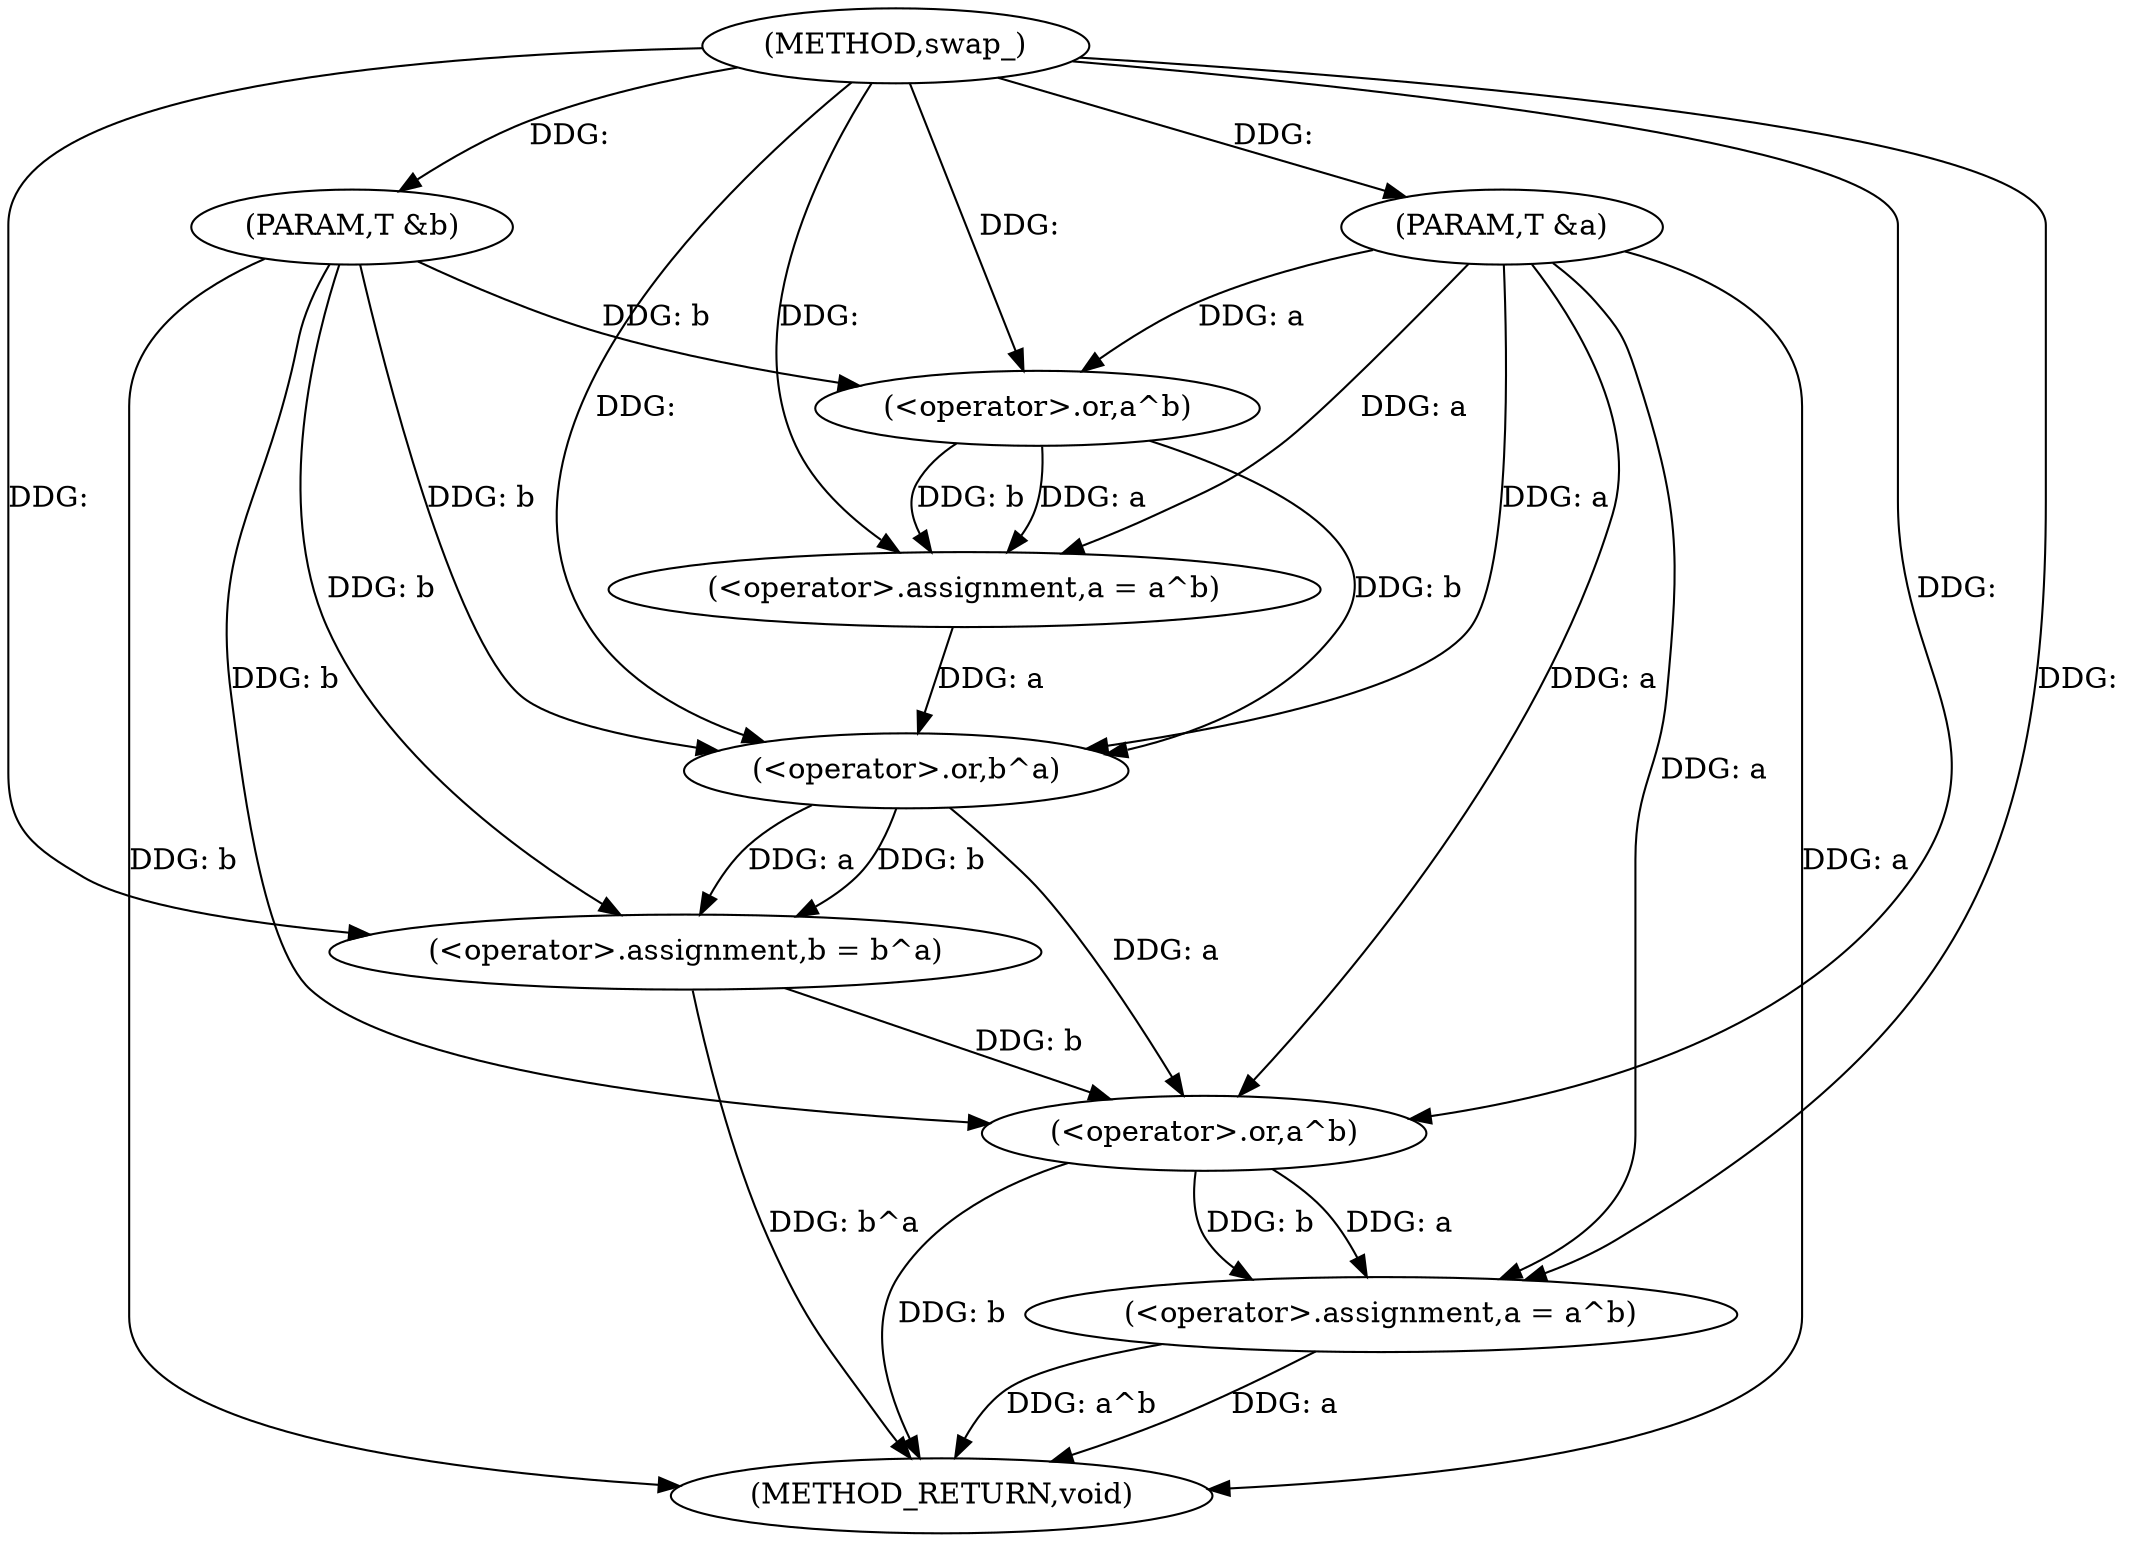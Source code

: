 digraph "swap_" {  
"1000916" [label = "(METHOD,swap_)" ]
"1000935" [label = "(METHOD_RETURN,void)" ]
"1000917" [label = "(PARAM,T &a)" ]
"1000918" [label = "(PARAM,T &b)" ]
"1000920" [label = "(<operator>.assignment,a = a^b)" ]
"1000925" [label = "(<operator>.assignment,b = b^a)" ]
"1000930" [label = "(<operator>.assignment,a = a^b)" ]
"1000922" [label = "(<operator>.or,a^b)" ]
"1000927" [label = "(<operator>.or,b^a)" ]
"1000932" [label = "(<operator>.or,a^b)" ]
  "1000917" -> "1000935"  [ label = "DDG: a"] 
  "1000918" -> "1000935"  [ label = "DDG: b"] 
  "1000925" -> "1000935"  [ label = "DDG: b^a"] 
  "1000930" -> "1000935"  [ label = "DDG: a"] 
  "1000932" -> "1000935"  [ label = "DDG: b"] 
  "1000930" -> "1000935"  [ label = "DDG: a^b"] 
  "1000916" -> "1000917"  [ label = "DDG: "] 
  "1000916" -> "1000918"  [ label = "DDG: "] 
  "1000922" -> "1000920"  [ label = "DDG: a"] 
  "1000922" -> "1000920"  [ label = "DDG: b"] 
  "1000927" -> "1000925"  [ label = "DDG: a"] 
  "1000927" -> "1000925"  [ label = "DDG: b"] 
  "1000932" -> "1000930"  [ label = "DDG: a"] 
  "1000932" -> "1000930"  [ label = "DDG: b"] 
  "1000917" -> "1000920"  [ label = "DDG: a"] 
  "1000916" -> "1000920"  [ label = "DDG: "] 
  "1000918" -> "1000925"  [ label = "DDG: b"] 
  "1000916" -> "1000925"  [ label = "DDG: "] 
  "1000917" -> "1000930"  [ label = "DDG: a"] 
  "1000916" -> "1000930"  [ label = "DDG: "] 
  "1000917" -> "1000922"  [ label = "DDG: a"] 
  "1000916" -> "1000922"  [ label = "DDG: "] 
  "1000918" -> "1000922"  [ label = "DDG: b"] 
  "1000922" -> "1000927"  [ label = "DDG: b"] 
  "1000918" -> "1000927"  [ label = "DDG: b"] 
  "1000916" -> "1000927"  [ label = "DDG: "] 
  "1000920" -> "1000927"  [ label = "DDG: a"] 
  "1000917" -> "1000927"  [ label = "DDG: a"] 
  "1000927" -> "1000932"  [ label = "DDG: a"] 
  "1000917" -> "1000932"  [ label = "DDG: a"] 
  "1000916" -> "1000932"  [ label = "DDG: "] 
  "1000925" -> "1000932"  [ label = "DDG: b"] 
  "1000918" -> "1000932"  [ label = "DDG: b"] 
}
